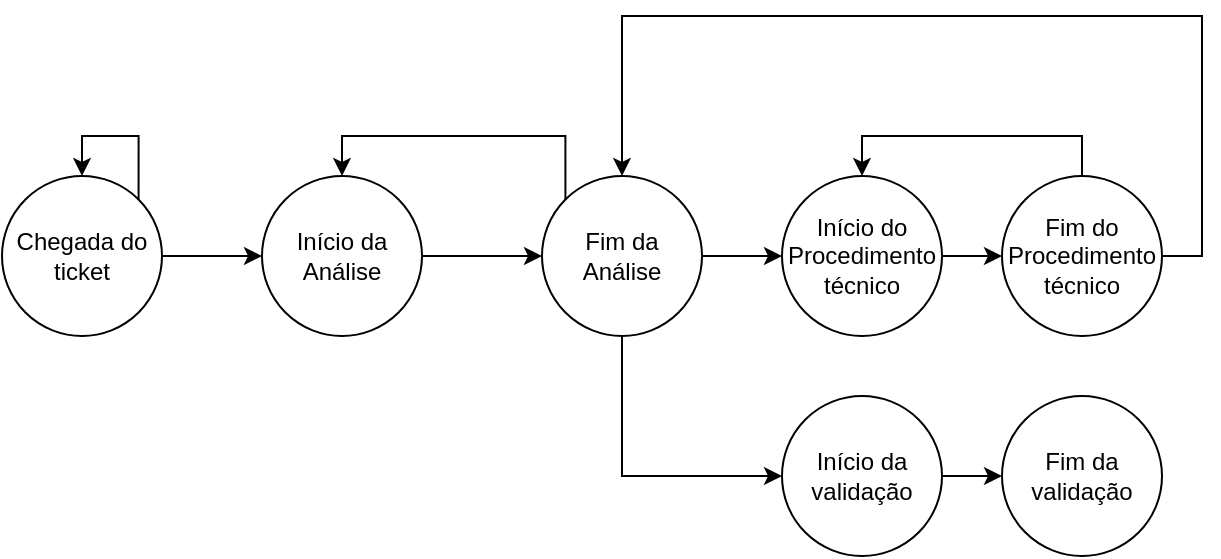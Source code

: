 <mxfile version="24.5.3" type="device">
  <diagram name="Página-1" id="NbaJHhc9nZFjif_TWirl">
    <mxGraphModel dx="1050" dy="629" grid="1" gridSize="10" guides="1" tooltips="1" connect="1" arrows="1" fold="1" page="1" pageScale="1" pageWidth="827" pageHeight="1169" math="0" shadow="0">
      <root>
        <mxCell id="0" />
        <mxCell id="1" parent="0" />
        <mxCell id="O9w5FpXmYPV8ecCkfaFw-8" style="edgeStyle=orthogonalEdgeStyle;rounded=0;orthogonalLoop=1;jettySize=auto;html=1;exitX=1;exitY=0.5;exitDx=0;exitDy=0;entryX=0;entryY=0.5;entryDx=0;entryDy=0;" edge="1" parent="1" source="O9w5FpXmYPV8ecCkfaFw-1" target="O9w5FpXmYPV8ecCkfaFw-2">
          <mxGeometry relative="1" as="geometry" />
        </mxCell>
        <mxCell id="O9w5FpXmYPV8ecCkfaFw-1" value="Chegada do ticket" style="ellipse;whiteSpace=wrap;html=1;aspect=fixed;" vertex="1" parent="1">
          <mxGeometry x="130" y="170" width="80" height="80" as="geometry" />
        </mxCell>
        <mxCell id="O9w5FpXmYPV8ecCkfaFw-9" style="edgeStyle=orthogonalEdgeStyle;rounded=0;orthogonalLoop=1;jettySize=auto;html=1;exitX=1;exitY=0.5;exitDx=0;exitDy=0;entryX=0;entryY=0.5;entryDx=0;entryDy=0;" edge="1" parent="1" source="O9w5FpXmYPV8ecCkfaFw-2" target="O9w5FpXmYPV8ecCkfaFw-3">
          <mxGeometry relative="1" as="geometry" />
        </mxCell>
        <mxCell id="O9w5FpXmYPV8ecCkfaFw-2" value="Início da Análise" style="ellipse;whiteSpace=wrap;html=1;aspect=fixed;" vertex="1" parent="1">
          <mxGeometry x="260" y="170" width="80" height="80" as="geometry" />
        </mxCell>
        <mxCell id="O9w5FpXmYPV8ecCkfaFw-10" style="edgeStyle=orthogonalEdgeStyle;rounded=0;orthogonalLoop=1;jettySize=auto;html=1;exitX=1;exitY=0.5;exitDx=0;exitDy=0;entryX=0;entryY=0.5;entryDx=0;entryDy=0;" edge="1" parent="1" source="O9w5FpXmYPV8ecCkfaFw-3" target="O9w5FpXmYPV8ecCkfaFw-4">
          <mxGeometry relative="1" as="geometry" />
        </mxCell>
        <mxCell id="O9w5FpXmYPV8ecCkfaFw-12" style="edgeStyle=orthogonalEdgeStyle;rounded=0;orthogonalLoop=1;jettySize=auto;html=1;exitX=0.5;exitY=1;exitDx=0;exitDy=0;entryX=0;entryY=0.5;entryDx=0;entryDy=0;" edge="1" parent="1" source="O9w5FpXmYPV8ecCkfaFw-3" target="O9w5FpXmYPV8ecCkfaFw-6">
          <mxGeometry relative="1" as="geometry" />
        </mxCell>
        <mxCell id="O9w5FpXmYPV8ecCkfaFw-16" style="edgeStyle=orthogonalEdgeStyle;rounded=0;orthogonalLoop=1;jettySize=auto;html=1;exitX=0;exitY=0;exitDx=0;exitDy=0;entryX=0.5;entryY=0;entryDx=0;entryDy=0;" edge="1" parent="1" source="O9w5FpXmYPV8ecCkfaFw-3" target="O9w5FpXmYPV8ecCkfaFw-2">
          <mxGeometry relative="1" as="geometry">
            <Array as="points">
              <mxPoint x="412" y="150" />
              <mxPoint x="300" y="150" />
            </Array>
          </mxGeometry>
        </mxCell>
        <mxCell id="O9w5FpXmYPV8ecCkfaFw-3" value="Fim da Análise" style="ellipse;whiteSpace=wrap;html=1;aspect=fixed;" vertex="1" parent="1">
          <mxGeometry x="400" y="170" width="80" height="80" as="geometry" />
        </mxCell>
        <mxCell id="O9w5FpXmYPV8ecCkfaFw-11" style="edgeStyle=orthogonalEdgeStyle;rounded=0;orthogonalLoop=1;jettySize=auto;html=1;exitX=1;exitY=0.5;exitDx=0;exitDy=0;entryX=0;entryY=0.5;entryDx=0;entryDy=0;" edge="1" parent="1" source="O9w5FpXmYPV8ecCkfaFw-4" target="O9w5FpXmYPV8ecCkfaFw-5">
          <mxGeometry relative="1" as="geometry" />
        </mxCell>
        <mxCell id="O9w5FpXmYPV8ecCkfaFw-4" value="Início do Procedimento técnico" style="ellipse;whiteSpace=wrap;html=1;aspect=fixed;" vertex="1" parent="1">
          <mxGeometry x="520" y="170" width="80" height="80" as="geometry" />
        </mxCell>
        <mxCell id="O9w5FpXmYPV8ecCkfaFw-14" style="edgeStyle=orthogonalEdgeStyle;rounded=0;orthogonalLoop=1;jettySize=auto;html=1;exitX=1;exitY=0.5;exitDx=0;exitDy=0;entryX=0.5;entryY=0;entryDx=0;entryDy=0;" edge="1" parent="1" source="O9w5FpXmYPV8ecCkfaFw-5" target="O9w5FpXmYPV8ecCkfaFw-3">
          <mxGeometry relative="1" as="geometry">
            <Array as="points">
              <mxPoint x="730" y="210" />
              <mxPoint x="730" y="90" />
              <mxPoint x="440" y="90" />
            </Array>
          </mxGeometry>
        </mxCell>
        <mxCell id="O9w5FpXmYPV8ecCkfaFw-17" style="edgeStyle=orthogonalEdgeStyle;rounded=0;orthogonalLoop=1;jettySize=auto;html=1;exitX=0.5;exitY=0;exitDx=0;exitDy=0;entryX=0.5;entryY=0;entryDx=0;entryDy=0;" edge="1" parent="1" source="O9w5FpXmYPV8ecCkfaFw-5" target="O9w5FpXmYPV8ecCkfaFw-4">
          <mxGeometry relative="1" as="geometry" />
        </mxCell>
        <mxCell id="O9w5FpXmYPV8ecCkfaFw-5" value="Fim do Procedimento técnico" style="ellipse;whiteSpace=wrap;html=1;aspect=fixed;" vertex="1" parent="1">
          <mxGeometry x="630" y="170" width="80" height="80" as="geometry" />
        </mxCell>
        <mxCell id="O9w5FpXmYPV8ecCkfaFw-13" style="edgeStyle=orthogonalEdgeStyle;rounded=0;orthogonalLoop=1;jettySize=auto;html=1;exitX=1;exitY=0.5;exitDx=0;exitDy=0;" edge="1" parent="1" source="O9w5FpXmYPV8ecCkfaFw-6" target="O9w5FpXmYPV8ecCkfaFw-7">
          <mxGeometry relative="1" as="geometry" />
        </mxCell>
        <mxCell id="O9w5FpXmYPV8ecCkfaFw-6" value="Início da validação" style="ellipse;whiteSpace=wrap;html=1;aspect=fixed;" vertex="1" parent="1">
          <mxGeometry x="520" y="280" width="80" height="80" as="geometry" />
        </mxCell>
        <mxCell id="O9w5FpXmYPV8ecCkfaFw-7" value="Fim da validação" style="ellipse;whiteSpace=wrap;html=1;aspect=fixed;" vertex="1" parent="1">
          <mxGeometry x="630" y="280" width="80" height="80" as="geometry" />
        </mxCell>
        <mxCell id="O9w5FpXmYPV8ecCkfaFw-15" style="edgeStyle=orthogonalEdgeStyle;rounded=0;orthogonalLoop=1;jettySize=auto;html=1;exitX=1;exitY=0;exitDx=0;exitDy=0;entryX=0.5;entryY=0;entryDx=0;entryDy=0;" edge="1" parent="1" source="O9w5FpXmYPV8ecCkfaFw-1" target="O9w5FpXmYPV8ecCkfaFw-1">
          <mxGeometry relative="1" as="geometry">
            <Array as="points">
              <mxPoint x="198" y="150" />
              <mxPoint x="170" y="150" />
            </Array>
          </mxGeometry>
        </mxCell>
      </root>
    </mxGraphModel>
  </diagram>
</mxfile>

